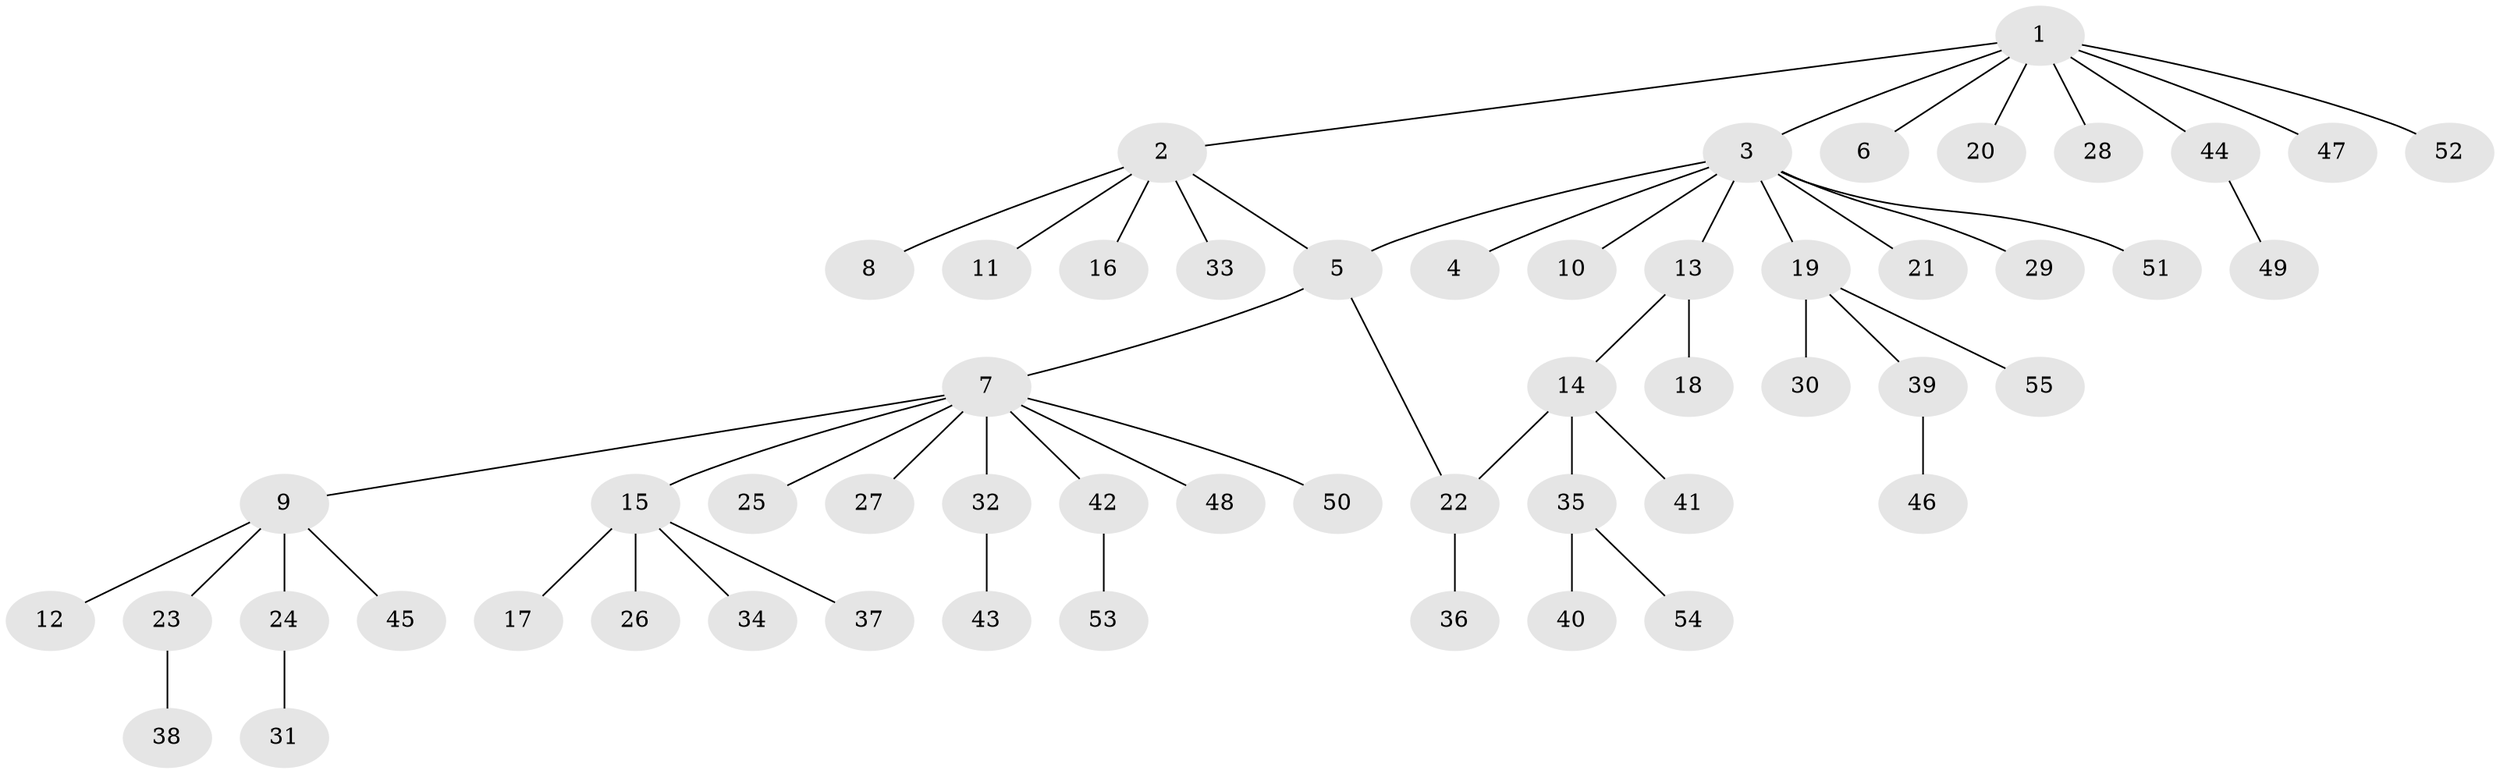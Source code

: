 // Generated by graph-tools (version 1.1) at 2025/25/03/09/25 03:25:57]
// undirected, 55 vertices, 56 edges
graph export_dot {
graph [start="1"]
  node [color=gray90,style=filled];
  1;
  2;
  3;
  4;
  5;
  6;
  7;
  8;
  9;
  10;
  11;
  12;
  13;
  14;
  15;
  16;
  17;
  18;
  19;
  20;
  21;
  22;
  23;
  24;
  25;
  26;
  27;
  28;
  29;
  30;
  31;
  32;
  33;
  34;
  35;
  36;
  37;
  38;
  39;
  40;
  41;
  42;
  43;
  44;
  45;
  46;
  47;
  48;
  49;
  50;
  51;
  52;
  53;
  54;
  55;
  1 -- 2;
  1 -- 3;
  1 -- 6;
  1 -- 20;
  1 -- 28;
  1 -- 44;
  1 -- 47;
  1 -- 52;
  2 -- 5;
  2 -- 8;
  2 -- 11;
  2 -- 16;
  2 -- 33;
  3 -- 4;
  3 -- 5;
  3 -- 10;
  3 -- 13;
  3 -- 19;
  3 -- 21;
  3 -- 29;
  3 -- 51;
  5 -- 7;
  5 -- 22;
  7 -- 9;
  7 -- 15;
  7 -- 25;
  7 -- 27;
  7 -- 32;
  7 -- 42;
  7 -- 48;
  7 -- 50;
  9 -- 12;
  9 -- 23;
  9 -- 24;
  9 -- 45;
  13 -- 14;
  13 -- 18;
  14 -- 22;
  14 -- 35;
  14 -- 41;
  15 -- 17;
  15 -- 26;
  15 -- 34;
  15 -- 37;
  19 -- 30;
  19 -- 39;
  19 -- 55;
  22 -- 36;
  23 -- 38;
  24 -- 31;
  32 -- 43;
  35 -- 40;
  35 -- 54;
  39 -- 46;
  42 -- 53;
  44 -- 49;
}
